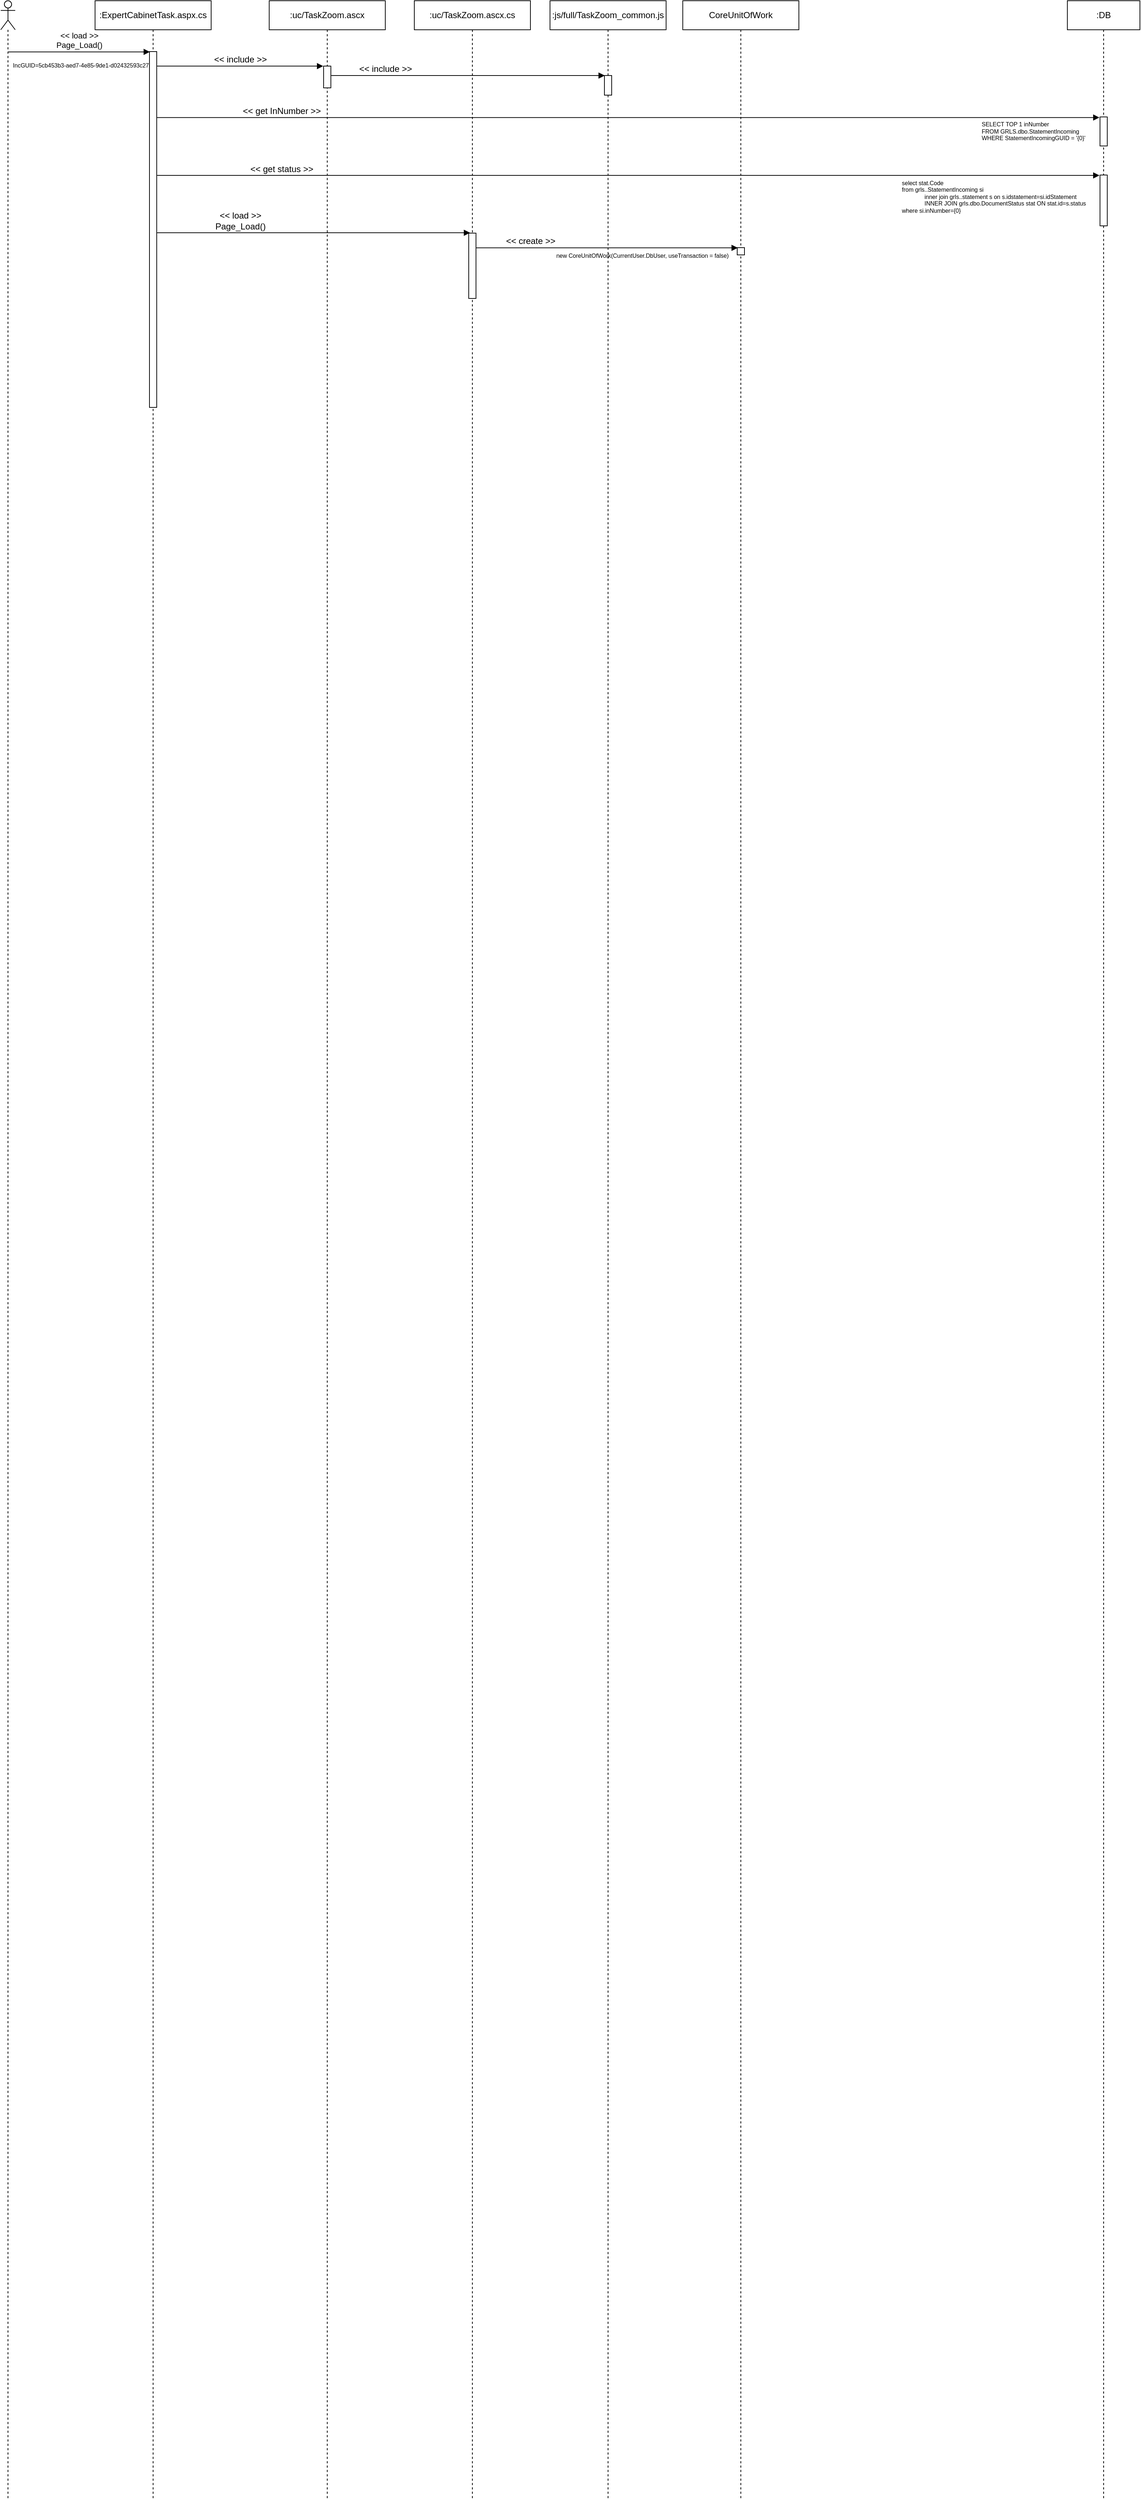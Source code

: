 <mxfile version="20.6.0" type="github">
  <diagram id="ssKycrtSMsemJ2zY77Yj" name="Страница 1">
    <mxGraphModel dx="1260" dy="801" grid="1" gridSize="10" guides="1" tooltips="1" connect="1" arrows="1" fold="1" page="1" pageScale="1" pageWidth="827" pageHeight="1169" math="0" shadow="0">
      <root>
        <mxCell id="0" />
        <mxCell id="1" parent="0" />
        <mxCell id="WKu-Oy1HrpZxNEacMhId-12" value="&lt;div style=&quot;font-size: 8px;&quot;&gt;&lt;font style=&quot;font-size: 8px;&quot;&gt;select stat.Code&amp;nbsp;&lt;/font&gt;&lt;/div&gt;&lt;div style=&quot;font-size: 8px;&quot;&gt;&lt;font style=&quot;font-size: 8px;&quot;&gt;from grls..StatementIncoming si&amp;nbsp;&lt;/font&gt;&lt;/div&gt;&lt;div style=&quot;font-size: 8px;&quot;&gt;&lt;font style=&quot;font-size: 8px;&quot;&gt;&amp;nbsp; &amp;nbsp; &amp;nbsp; &amp;nbsp; &amp;nbsp; &amp;nbsp; &amp;nbsp; inner join grls..statement s on s.idstatement=si.idStatement&lt;/font&gt;&lt;/div&gt;&lt;div style=&quot;font-size: 8px;&quot;&gt;&lt;font style=&quot;font-size: 8px;&quot;&gt;&amp;nbsp; &amp;nbsp; &amp;nbsp; &amp;nbsp; &amp;nbsp; &amp;nbsp; &amp;nbsp; INNER JOIN grls.dbo.DocumentStatus stat ON stat.id=s.status&lt;/font&gt;&lt;/div&gt;&lt;div style=&quot;font-size: 8px;&quot;&gt;&lt;font style=&quot;font-size: 8px;&quot;&gt;where si.inNumber={0}&lt;/font&gt;&lt;/div&gt;" style="text;html=1;align=left;verticalAlign=middle;resizable=0;points=[];autosize=1;strokeColor=none;fillColor=none;fontSize=12;" vertex="1" parent="1">
          <mxGeometry x="1310" y="280" width="280" height="60" as="geometry" />
        </mxCell>
        <mxCell id="WKu-Oy1HrpZxNEacMhId-13" value="&lt;span style=&quot;background-color: rgb(255, 255, 255);&quot;&gt;&lt;font style=&quot;font-size: 8px;&quot;&gt;SELECT TOP 1 inNumber &lt;br&gt;FROM GRLS.dbo.StatementIncoming &lt;br&gt;WHERE StatementIncomingGUID = &#39;{0}&#39;&lt;/font&gt;&lt;/span&gt;" style="text;html=1;align=left;verticalAlign=middle;resizable=0;points=[];autosize=1;strokeColor=none;fillColor=none;fontSize=8;" vertex="1" parent="1">
          <mxGeometry x="1420" y="200" width="170" height="40" as="geometry" />
        </mxCell>
        <mxCell id="WKu-Oy1HrpZxNEacMhId-6" value="&lt;font style=&quot;font-size: 8px;&quot;&gt;IncGUID=5cb453b3-aed7-4e85-9de1-d02432593c27&lt;/font&gt;" style="text;html=1;align=center;verticalAlign=middle;resizable=0;points=[];autosize=1;strokeColor=none;fillColor=none;" vertex="1" parent="1">
          <mxGeometry x="75" y="113" width="210" height="30" as="geometry" />
        </mxCell>
        <mxCell id="WKu-Oy1HrpZxNEacMhId-2" value="" style="shape=umlLifeline;participant=umlActor;perimeter=lifelinePerimeter;whiteSpace=wrap;html=1;container=1;collapsible=0;recursiveResize=0;verticalAlign=top;spacingTop=36;outlineConnect=0;" vertex="1" parent="1">
          <mxGeometry x="70" y="40" width="20" height="3440" as="geometry" />
        </mxCell>
        <mxCell id="WKu-Oy1HrpZxNEacMhId-3" value=":ExpertCabinetTask.aspx.cs" style="shape=umlLifeline;perimeter=lifelinePerimeter;whiteSpace=wrap;html=1;container=1;collapsible=0;recursiveResize=0;outlineConnect=0;" vertex="1" parent="1">
          <mxGeometry x="200" y="40" width="160" height="3440" as="geometry" />
        </mxCell>
        <mxCell id="WKu-Oy1HrpZxNEacMhId-5" value="" style="html=1;points=[];perimeter=orthogonalPerimeter;" vertex="1" parent="WKu-Oy1HrpZxNEacMhId-3">
          <mxGeometry x="75" y="70" width="10" height="490" as="geometry" />
        </mxCell>
        <mxCell id="WKu-Oy1HrpZxNEacMhId-4" value="&amp;lt;&amp;lt; load &amp;gt;&amp;gt;&lt;br&gt;Page_Load()" style="html=1;verticalAlign=bottom;endArrow=block;rounded=0;entryX=0.052;entryY=0.001;entryDx=0;entryDy=0;entryPerimeter=0;" edge="1" parent="1" source="WKu-Oy1HrpZxNEacMhId-2" target="WKu-Oy1HrpZxNEacMhId-5">
          <mxGeometry width="80" relative="1" as="geometry">
            <mxPoint x="330" y="100" as="sourcePoint" />
            <mxPoint x="410" y="100" as="targetPoint" />
          </mxGeometry>
        </mxCell>
        <mxCell id="WKu-Oy1HrpZxNEacMhId-7" value="&lt;font style=&quot;font-size: 12px;&quot;&gt;:DB&lt;/font&gt;" style="shape=umlLifeline;perimeter=lifelinePerimeter;whiteSpace=wrap;html=1;container=1;collapsible=0;recursiveResize=0;outlineConnect=0;fontSize=8;" vertex="1" parent="1">
          <mxGeometry x="1540" y="40" width="100" height="3440" as="geometry" />
        </mxCell>
        <mxCell id="WKu-Oy1HrpZxNEacMhId-9" value="" style="html=1;points=[];perimeter=orthogonalPerimeter;fontSize=12;" vertex="1" parent="WKu-Oy1HrpZxNEacMhId-7">
          <mxGeometry x="45" y="160" width="10" height="40" as="geometry" />
        </mxCell>
        <mxCell id="WKu-Oy1HrpZxNEacMhId-11" value="" style="html=1;points=[];perimeter=orthogonalPerimeter;fontSize=12;" vertex="1" parent="WKu-Oy1HrpZxNEacMhId-7">
          <mxGeometry x="45" y="240" width="10" height="70" as="geometry" />
        </mxCell>
        <mxCell id="WKu-Oy1HrpZxNEacMhId-8" value="&amp;lt;&amp;lt; get InNumber &amp;gt;&amp;gt;" style="html=1;verticalAlign=bottom;endArrow=block;rounded=0;fontSize=12;entryX=-0.082;entryY=0.021;entryDx=0;entryDy=0;entryPerimeter=0;" edge="1" parent="1" source="WKu-Oy1HrpZxNEacMhId-5" target="WKu-Oy1HrpZxNEacMhId-9">
          <mxGeometry x="-0.735" width="80" relative="1" as="geometry">
            <mxPoint x="640" y="50" as="sourcePoint" />
            <mxPoint x="720" y="50" as="targetPoint" />
            <mxPoint as="offset" />
          </mxGeometry>
        </mxCell>
        <mxCell id="WKu-Oy1HrpZxNEacMhId-10" value="&amp;lt;&amp;lt; get status &amp;gt;&amp;gt;" style="html=1;verticalAlign=bottom;endArrow=block;rounded=0;fontSize=12;entryX=-0.084;entryY=0.008;entryDx=0;entryDy=0;entryPerimeter=0;" edge="1" parent="1" source="WKu-Oy1HrpZxNEacMhId-5" target="WKu-Oy1HrpZxNEacMhId-11">
          <mxGeometry x="-0.735" width="80" relative="1" as="geometry">
            <mxPoint x="460" y="200" as="sourcePoint" />
            <mxPoint x="540" y="200" as="targetPoint" />
            <mxPoint as="offset" />
          </mxGeometry>
        </mxCell>
        <mxCell id="WKu-Oy1HrpZxNEacMhId-14" value=":uc/TaskZoom.ascx" style="shape=umlLifeline;perimeter=lifelinePerimeter;whiteSpace=wrap;html=1;container=1;collapsible=0;recursiveResize=0;outlineConnect=0;" vertex="1" parent="1">
          <mxGeometry x="440" y="40" width="160" height="3440" as="geometry" />
        </mxCell>
        <mxCell id="WKu-Oy1HrpZxNEacMhId-15" value="" style="html=1;points=[];perimeter=orthogonalPerimeter;" vertex="1" parent="WKu-Oy1HrpZxNEacMhId-14">
          <mxGeometry x="75" y="90" width="10" height="30" as="geometry" />
        </mxCell>
        <mxCell id="WKu-Oy1HrpZxNEacMhId-16" value=":uc/TaskZoom.ascx.cs" style="shape=umlLifeline;perimeter=lifelinePerimeter;whiteSpace=wrap;html=1;container=1;collapsible=0;recursiveResize=0;outlineConnect=0;" vertex="1" parent="1">
          <mxGeometry x="640" y="40" width="160" height="3440" as="geometry" />
        </mxCell>
        <mxCell id="WKu-Oy1HrpZxNEacMhId-17" value="" style="html=1;points=[];perimeter=orthogonalPerimeter;" vertex="1" parent="WKu-Oy1HrpZxNEacMhId-16">
          <mxGeometry x="75" y="320" width="10" height="90" as="geometry" />
        </mxCell>
        <mxCell id="WKu-Oy1HrpZxNEacMhId-18" value=":js/full/TaskZoom_common.js" style="shape=umlLifeline;perimeter=lifelinePerimeter;whiteSpace=wrap;html=1;container=1;collapsible=0;recursiveResize=0;outlineConnect=0;" vertex="1" parent="1">
          <mxGeometry x="827" y="40" width="160" height="3440" as="geometry" />
        </mxCell>
        <mxCell id="WKu-Oy1HrpZxNEacMhId-19" value="" style="html=1;points=[];perimeter=orthogonalPerimeter;" vertex="1" parent="WKu-Oy1HrpZxNEacMhId-18">
          <mxGeometry x="75" y="103" width="10" height="27" as="geometry" />
        </mxCell>
        <mxCell id="WKu-Oy1HrpZxNEacMhId-20" value="&amp;lt;&amp;lt; include &amp;gt;&amp;gt;" style="html=1;verticalAlign=bottom;endArrow=block;rounded=0;fontSize=12;entryX=-0.061;entryY=0.001;entryDx=0;entryDy=0;entryPerimeter=0;" edge="1" parent="1" source="WKu-Oy1HrpZxNEacMhId-5" target="WKu-Oy1HrpZxNEacMhId-15">
          <mxGeometry width="80" relative="1" as="geometry">
            <mxPoint x="620" y="290" as="sourcePoint" />
            <mxPoint x="700" y="290" as="targetPoint" />
          </mxGeometry>
        </mxCell>
        <mxCell id="WKu-Oy1HrpZxNEacMhId-21" value="&amp;lt;&amp;lt; include &amp;gt;&amp;gt;" style="html=1;verticalAlign=bottom;endArrow=block;rounded=0;fontSize=12;entryX=0.044;entryY=0.001;entryDx=0;entryDy=0;entryPerimeter=0;" edge="1" parent="1" source="WKu-Oy1HrpZxNEacMhId-15" target="WKu-Oy1HrpZxNEacMhId-19">
          <mxGeometry x="-0.603" width="80" relative="1" as="geometry">
            <mxPoint x="570.61" y="170" as="sourcePoint" />
            <mxPoint x="800.0" y="170" as="targetPoint" />
            <mxPoint as="offset" />
          </mxGeometry>
        </mxCell>
        <mxCell id="WKu-Oy1HrpZxNEacMhId-23" value="&amp;lt;&amp;lt; load &amp;gt;&amp;gt;&lt;br&gt;Page_Load()" style="html=1;verticalAlign=bottom;endArrow=block;rounded=0;fontSize=12;entryX=0.182;entryY=-0.005;entryDx=0;entryDy=0;entryPerimeter=0;" edge="1" parent="1" source="WKu-Oy1HrpZxNEacMhId-5" target="WKu-Oy1HrpZxNEacMhId-17">
          <mxGeometry x="-0.467" width="80" relative="1" as="geometry">
            <mxPoint x="560" y="360" as="sourcePoint" />
            <mxPoint x="640" y="360" as="targetPoint" />
            <mxPoint as="offset" />
          </mxGeometry>
        </mxCell>
        <mxCell id="WKu-Oy1HrpZxNEacMhId-24" value="CoreUnitOfWork" style="shape=umlLifeline;perimeter=lifelinePerimeter;whiteSpace=wrap;html=1;container=1;collapsible=0;recursiveResize=0;outlineConnect=0;" vertex="1" parent="1">
          <mxGeometry x="1010" y="40" width="160" height="3440" as="geometry" />
        </mxCell>
        <mxCell id="WKu-Oy1HrpZxNEacMhId-25" value="" style="html=1;points=[];perimeter=orthogonalPerimeter;" vertex="1" parent="WKu-Oy1HrpZxNEacMhId-24">
          <mxGeometry x="75" y="340" width="10" height="10" as="geometry" />
        </mxCell>
        <mxCell id="WKu-Oy1HrpZxNEacMhId-26" value="&amp;lt;&amp;lt; create &amp;gt;&amp;gt;" style="html=1;verticalAlign=bottom;endArrow=block;rounded=0;fontSize=12;entryX=0.076;entryY=0.027;entryDx=0;entryDy=0;entryPerimeter=0;" edge="1" parent="1" source="WKu-Oy1HrpZxNEacMhId-17" target="WKu-Oy1HrpZxNEacMhId-25">
          <mxGeometry x="-0.584" width="80" relative="1" as="geometry">
            <mxPoint x="770" y="250" as="sourcePoint" />
            <mxPoint x="850" y="250" as="targetPoint" />
            <mxPoint as="offset" />
          </mxGeometry>
        </mxCell>
        <mxCell id="WKu-Oy1HrpZxNEacMhId-27" value="new CoreUnitOfWork(CurrentUser.DbUser, useTransaction = false)" style="text;html=1;align=center;verticalAlign=middle;resizable=0;points=[];autosize=1;strokeColor=none;fillColor=none;fontSize=8;" vertex="1" parent="1">
          <mxGeometry x="824" y="381" width="260" height="20" as="geometry" />
        </mxCell>
      </root>
    </mxGraphModel>
  </diagram>
</mxfile>
